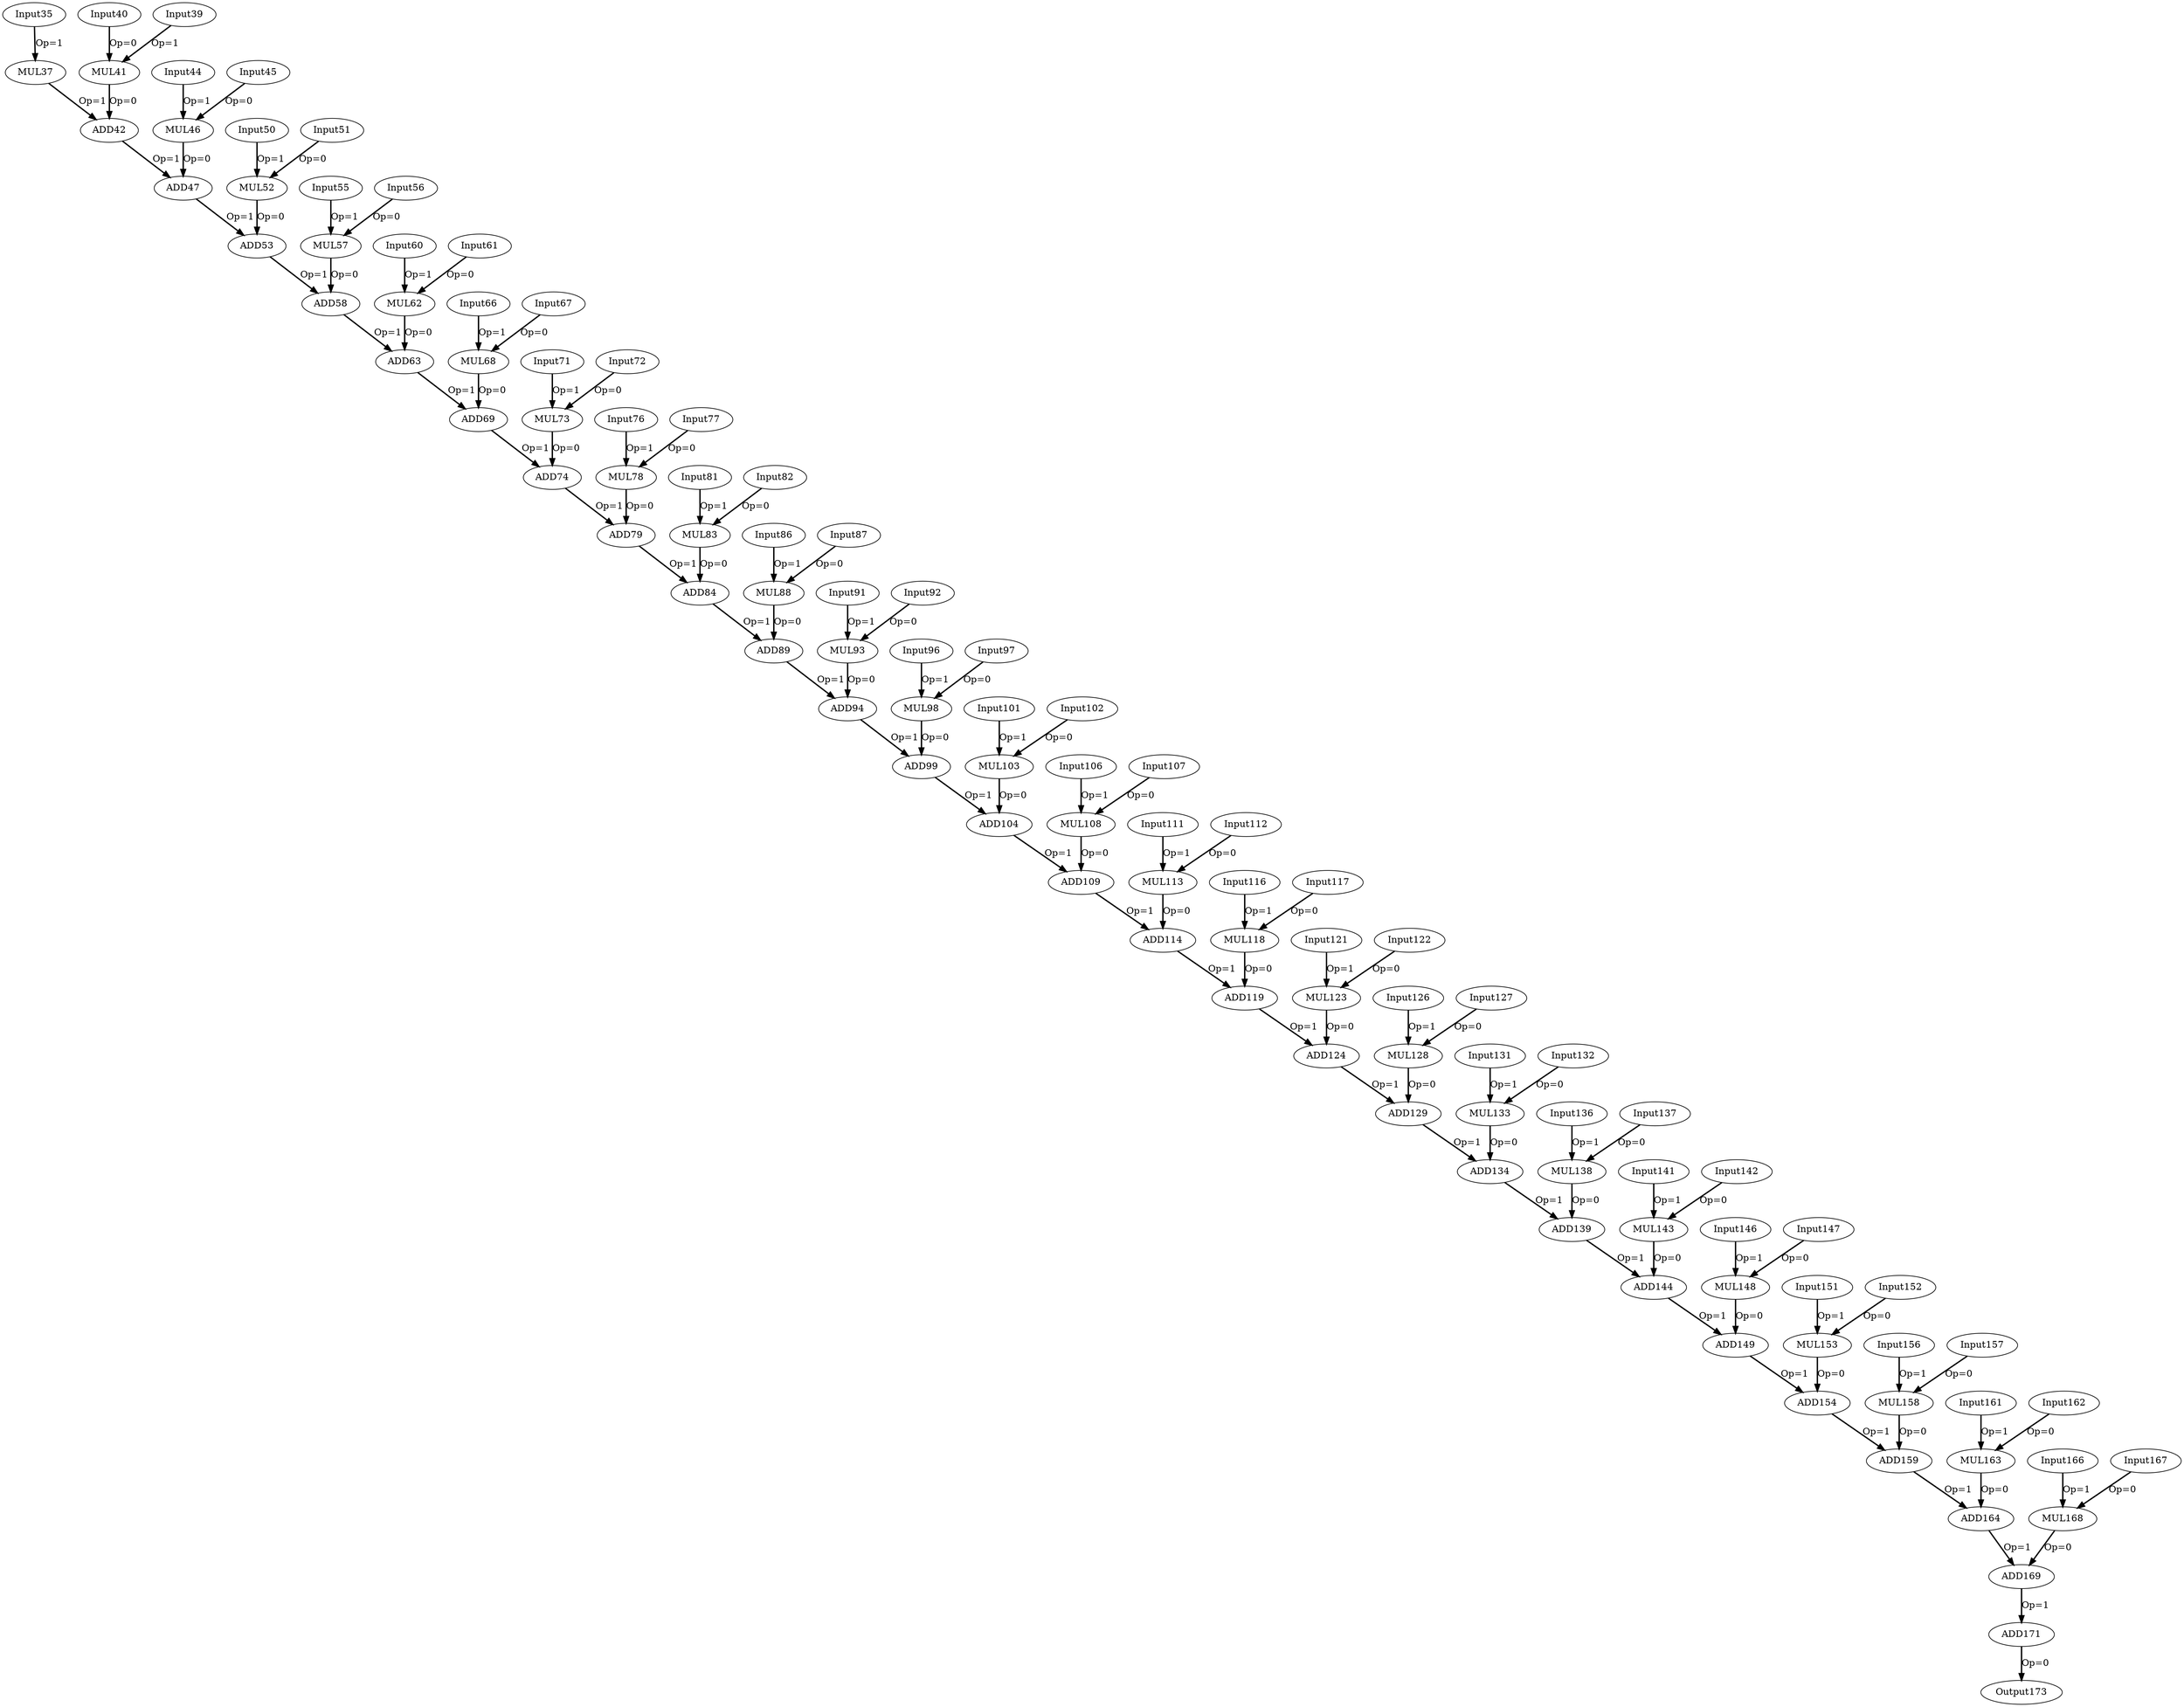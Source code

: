 Digraph G {
Input35[opcode=Input, ref_name="input", size="8032", offset="0, 0", pattern="12, 222, 36, 3"];
MUL37[opcode=MUL];
Input39[opcode=Input, ref_name="input", size="8032", offset="0, 4", pattern="12, 222, 36, 3"];
Input40[opcode=Input, ref_name="weights", size="8", offset="0, 4", pattern="0, 222, 0, 3"];
MUL41[opcode=MUL];
ADD42[opcode=ADD];
Input44[opcode=Input, ref_name="input", size="8032", offset="0, 8", pattern="12, 222, 36, 3"];
Input45[opcode=Input, ref_name="weights", size="8", offset="0, 0", pattern="0, 222, 0, 3"];
MUL46[opcode=MUL];
ADD47[opcode=ADD];
Input50[opcode=Input, ref_name="input", size="8032", offset="0, 12", pattern="12, 222, 36, 3"];
Input51[opcode=Input, ref_name="weights", size="8", offset="0, 4", pattern="0, 222, 0, 3"];
MUL52[opcode=MUL];
ADD53[opcode=ADD];
Input55[opcode=Input, ref_name="input", size="8032", offset="0, 16", pattern="12, 222, 36, 3"];
Input56[opcode=Input, ref_name="weights", size="8", offset="0, 0", pattern="0, 222, 0, 3"];
MUL57[opcode=MUL];
ADD58[opcode=ADD];
Input60[opcode=Input, ref_name="input", size="8032", offset="0, 20", pattern="12, 222, 36, 3"];
Input61[opcode=Input, ref_name="weights", size="8", offset="0, 4", pattern="0, 222, 0, 3"];
MUL62[opcode=MUL];
ADD63[opcode=ADD];
Input66[opcode=Input, ref_name="input", size="8032", offset="0, 24", pattern="12, 222, 36, 3"];
Input67[opcode=Input, ref_name="weights", size="8", offset="0, 0", pattern="0, 222, 0, 3"];
MUL68[opcode=MUL];
ADD69[opcode=ADD];
Input71[opcode=Input, ref_name="input", size="8032", offset="0, 28", pattern="12, 222, 36, 3"];
Input72[opcode=Input, ref_name="weights", size="8", offset="0, 4", pattern="0, 222, 0, 3"];
MUL73[opcode=MUL];
ADD74[opcode=ADD];
Input76[opcode=Input, ref_name="input", size="8032", offset="0, 32", pattern="12, 222, 36, 3"];
Input77[opcode=Input, ref_name="weights", size="8", offset="0, 0", pattern="0, 222, 0, 3"];
MUL78[opcode=MUL];
ADD79[opcode=ADD];
Input81[opcode=Input, ref_name="input", size="8032", offset="0, 2688", pattern="12, 222, 36, 3"];
Input82[opcode=Input, ref_name="weights", size="8", offset="0, 4", pattern="0, 222, 0, 3"];
MUL83[opcode=MUL];
ADD84[opcode=ADD];
Input86[opcode=Input, ref_name="input", size="8032", offset="0, 2692", pattern="12, 222, 36, 3"];
Input87[opcode=Input, ref_name="weights", size="8", offset="0, 0", pattern="0, 222, 0, 3"];
MUL88[opcode=MUL];
ADD89[opcode=ADD];
Input91[opcode=Input, ref_name="input", size="8032", offset="0, 2696", pattern="12, 222, 36, 3"];
Input92[opcode=Input, ref_name="weights", size="8", offset="0, 4", pattern="0, 222, 0, 3"];
MUL93[opcode=MUL];
ADD94[opcode=ADD];
Input96[opcode=Input, ref_name="input", size="8032", offset="0, 2700", pattern="12, 222, 36, 3"];
Input97[opcode=Input, ref_name="weights", size="8", offset="0, 0", pattern="0, 222, 0, 3"];
MUL98[opcode=MUL];
ADD99[opcode=ADD];
Input101[opcode=Input, ref_name="input", size="8032", offset="0, 2704", pattern="12, 222, 36, 3"];
Input102[opcode=Input, ref_name="weights", size="8", offset="0, 4", pattern="0, 222, 0, 3"];
MUL103[opcode=MUL];
ADD104[opcode=ADD];
Input106[opcode=Input, ref_name="input", size="8032", offset="0, 2708", pattern="12, 222, 36, 3"];
Input107[opcode=Input, ref_name="weights", size="8", offset="0, 0", pattern="0, 222, 0, 3"];
MUL108[opcode=MUL];
ADD109[opcode=ADD];
Input111[opcode=Input, ref_name="input", size="8032", offset="0, 2712", pattern="12, 222, 36, 3"];
Input112[opcode=Input, ref_name="weights", size="8", offset="0, 4", pattern="0, 222, 0, 3"];
MUL113[opcode=MUL];
ADD114[opcode=ADD];
Input116[opcode=Input, ref_name="input", size="8032", offset="0, 2716", pattern="12, 222, 36, 3"];
Input117[opcode=Input, ref_name="weights", size="8", offset="0, 0", pattern="0, 222, 0, 3"];
MUL118[opcode=MUL];
ADD119[opcode=ADD];
Input121[opcode=Input, ref_name="input", size="8032", offset="0, 2720", pattern="12, 222, 36, 3"];
Input122[opcode=Input, ref_name="weights", size="8", offset="0, 4", pattern="0, 222, 0, 3"];
MUL123[opcode=MUL];
ADD124[opcode=ADD];
Input126[opcode=Input, ref_name="input", size="8032", offset="0, 5376", pattern="12, 222, 36, 3"];
Input127[opcode=Input, ref_name="weights", size="8", offset="0, 0", pattern="0, 222, 0, 3"];
MUL128[opcode=MUL];
ADD129[opcode=ADD];
Input131[opcode=Input, ref_name="input", size="8032", offset="0, 5380", pattern="12, 222, 36, 3"];
Input132[opcode=Input, ref_name="weights", size="8", offset="0, 4", pattern="0, 222, 0, 3"];
MUL133[opcode=MUL];
ADD134[opcode=ADD];
Input136[opcode=Input, ref_name="input", size="8032", offset="0, 5384", pattern="12, 222, 36, 3"];
Input137[opcode=Input, ref_name="weights", size="8", offset="0, 0", pattern="0, 222, 0, 3"];
MUL138[opcode=MUL];
ADD139[opcode=ADD];
Input141[opcode=Input, ref_name="input", size="8032", offset="0, 5388", pattern="12, 222, 36, 3"];
Input142[opcode=Input, ref_name="weights", size="8", offset="0, 4", pattern="0, 222, 0, 3"];
MUL143[opcode=MUL];
ADD144[opcode=ADD];
Input146[opcode=Input, ref_name="input", size="8032", offset="0, 5392", pattern="12, 222, 36, 3"];
Input147[opcode=Input, ref_name="weights", size="8", offset="0, 0", pattern="0, 222, 0, 3"];
MUL148[opcode=MUL];
ADD149[opcode=ADD];
Input151[opcode=Input, ref_name="input", size="8032", offset="0, 5396", pattern="12, 222, 36, 3"];
Input152[opcode=Input, ref_name="weights", size="8", offset="0, 4", pattern="0, 222, 0, 3"];
MUL153[opcode=MUL];
ADD154[opcode=ADD];
Input156[opcode=Input, ref_name="input", size="8032", offset="0, 5400", pattern="12, 222, 36, 3"];
Input157[opcode=Input, ref_name="weights", size="8", offset="0, 0", pattern="0, 222, 0, 3"];
MUL158[opcode=MUL];
ADD159[opcode=ADD];
Input161[opcode=Input, ref_name="input", size="8032", offset="0, 5404", pattern="12, 222, 36, 3"];
Input162[opcode=Input, ref_name="weights", size="8", offset="0, 4", pattern="0, 222, 0, 3"];
MUL163[opcode=MUL];
ADD164[opcode=ADD];
Input166[opcode=Input, ref_name="input", size="8032", offset="0, 5408", pattern="12, 222, 36, 3"];
Input167[opcode=Input, ref_name="weights", size="8", offset="0, 0", pattern="0, 222, 0, 3"];
MUL168[opcode=MUL];
ADD169[opcode=ADD];
ADD171[opcode=ADD];
Output173[opcode=Output, ref_name="output", size="85248", offset="0, 0", pattern="128, 222, 128, 3"];
Input35 -> MUL37[operand = 1 ,color = black, style = bold, label = "Op=1"];
MUL37 -> ADD42[operand = 1 ,color = black, style = bold, label = "Op=1"];
Input39 -> MUL41[operand = 1 ,color = black, style = bold, label = "Op=1"];
Input40 -> MUL41[operand = 0 ,color = black, style = bold, label = "Op=0"];
MUL41 -> ADD42[operand = 0 ,color = black, style = bold, label = "Op=0"];
ADD42 -> ADD47[operand = 1 ,color = black, style = bold, label = "Op=1"];
Input44 -> MUL46[operand = 1 ,color = black, style = bold, label = "Op=1"];
Input45 -> MUL46[operand = 0 ,color = black, style = bold, label = "Op=0"];
MUL46 -> ADD47[operand = 0 ,color = black, style = bold, label = "Op=0"];
ADD47 -> ADD53[operand = 1 ,color = black, style = bold, label = "Op=1"];
Input50 -> MUL52[operand = 1 ,color = black, style = bold, label = "Op=1"];
Input51 -> MUL52[operand = 0 ,color = black, style = bold, label = "Op=0"];
MUL52 -> ADD53[operand = 0 ,color = black, style = bold, label = "Op=0"];
ADD53 -> ADD58[operand = 1 ,color = black, style = bold, label = "Op=1"];
Input55 -> MUL57[operand = 1 ,color = black, style = bold, label = "Op=1"];
Input56 -> MUL57[operand = 0 ,color = black, style = bold, label = "Op=0"];
MUL57 -> ADD58[operand = 0 ,color = black, style = bold, label = "Op=0"];
ADD58 -> ADD63[operand = 1 ,color = black, style = bold, label = "Op=1"];
Input60 -> MUL62[operand = 1 ,color = black, style = bold, label = "Op=1"];
Input61 -> MUL62[operand = 0 ,color = black, style = bold, label = "Op=0"];
MUL62 -> ADD63[operand = 0 ,color = black, style = bold, label = "Op=0"];
ADD63 -> ADD69[operand = 1 ,color = black, style = bold, label = "Op=1"];
Input66 -> MUL68[operand = 1 ,color = black, style = bold, label = "Op=1"];
Input67 -> MUL68[operand = 0 ,color = black, style = bold, label = "Op=0"];
MUL68 -> ADD69[operand = 0 ,color = black, style = bold, label = "Op=0"];
ADD69 -> ADD74[operand = 1 ,color = black, style = bold, label = "Op=1"];
Input71 -> MUL73[operand = 1 ,color = black, style = bold, label = "Op=1"];
Input72 -> MUL73[operand = 0 ,color = black, style = bold, label = "Op=0"];
MUL73 -> ADD74[operand = 0 ,color = black, style = bold, label = "Op=0"];
ADD74 -> ADD79[operand = 1 ,color = black, style = bold, label = "Op=1"];
Input76 -> MUL78[operand = 1 ,color = black, style = bold, label = "Op=1"];
Input77 -> MUL78[operand = 0 ,color = black, style = bold, label = "Op=0"];
MUL78 -> ADD79[operand = 0 ,color = black, style = bold, label = "Op=0"];
ADD79 -> ADD84[operand = 1 ,color = black, style = bold, label = "Op=1"];
Input81 -> MUL83[operand = 1 ,color = black, style = bold, label = "Op=1"];
Input82 -> MUL83[operand = 0 ,color = black, style = bold, label = "Op=0"];
MUL83 -> ADD84[operand = 0 ,color = black, style = bold, label = "Op=0"];
ADD84 -> ADD89[operand = 1 ,color = black, style = bold, label = "Op=1"];
Input86 -> MUL88[operand = 1 ,color = black, style = bold, label = "Op=1"];
Input87 -> MUL88[operand = 0 ,color = black, style = bold, label = "Op=0"];
MUL88 -> ADD89[operand = 0 ,color = black, style = bold, label = "Op=0"];
ADD89 -> ADD94[operand = 1 ,color = black, style = bold, label = "Op=1"];
Input91 -> MUL93[operand = 1 ,color = black, style = bold, label = "Op=1"];
Input92 -> MUL93[operand = 0 ,color = black, style = bold, label = "Op=0"];
MUL93 -> ADD94[operand = 0 ,color = black, style = bold, label = "Op=0"];
ADD94 -> ADD99[operand = 1 ,color = black, style = bold, label = "Op=1"];
Input96 -> MUL98[operand = 1 ,color = black, style = bold, label = "Op=1"];
Input97 -> MUL98[operand = 0 ,color = black, style = bold, label = "Op=0"];
MUL98 -> ADD99[operand = 0 ,color = black, style = bold, label = "Op=0"];
ADD99 -> ADD104[operand = 1 ,color = black, style = bold, label = "Op=1"];
Input101 -> MUL103[operand = 1 ,color = black, style = bold, label = "Op=1"];
Input102 -> MUL103[operand = 0 ,color = black, style = bold, label = "Op=0"];
MUL103 -> ADD104[operand = 0 ,color = black, style = bold, label = "Op=0"];
ADD104 -> ADD109[operand = 1 ,color = black, style = bold, label = "Op=1"];
Input106 -> MUL108[operand = 1 ,color = black, style = bold, label = "Op=1"];
Input107 -> MUL108[operand = 0 ,color = black, style = bold, label = "Op=0"];
MUL108 -> ADD109[operand = 0 ,color = black, style = bold, label = "Op=0"];
ADD109 -> ADD114[operand = 1 ,color = black, style = bold, label = "Op=1"];
Input111 -> MUL113[operand = 1 ,color = black, style = bold, label = "Op=1"];
Input112 -> MUL113[operand = 0 ,color = black, style = bold, label = "Op=0"];
MUL113 -> ADD114[operand = 0 ,color = black, style = bold, label = "Op=0"];
ADD114 -> ADD119[operand = 1 ,color = black, style = bold, label = "Op=1"];
Input116 -> MUL118[operand = 1 ,color = black, style = bold, label = "Op=1"];
Input117 -> MUL118[operand = 0 ,color = black, style = bold, label = "Op=0"];
MUL118 -> ADD119[operand = 0 ,color = black, style = bold, label = "Op=0"];
ADD119 -> ADD124[operand = 1 ,color = black, style = bold, label = "Op=1"];
Input121 -> MUL123[operand = 1 ,color = black, style = bold, label = "Op=1"];
Input122 -> MUL123[operand = 0 ,color = black, style = bold, label = "Op=0"];
MUL123 -> ADD124[operand = 0 ,color = black, style = bold, label = "Op=0"];
ADD124 -> ADD129[operand = 1 ,color = black, style = bold, label = "Op=1"];
Input126 -> MUL128[operand = 1 ,color = black, style = bold, label = "Op=1"];
Input127 -> MUL128[operand = 0 ,color = black, style = bold, label = "Op=0"];
MUL128 -> ADD129[operand = 0 ,color = black, style = bold, label = "Op=0"];
ADD129 -> ADD134[operand = 1 ,color = black, style = bold, label = "Op=1"];
Input131 -> MUL133[operand = 1 ,color = black, style = bold, label = "Op=1"];
Input132 -> MUL133[operand = 0 ,color = black, style = bold, label = "Op=0"];
MUL133 -> ADD134[operand = 0 ,color = black, style = bold, label = "Op=0"];
ADD134 -> ADD139[operand = 1 ,color = black, style = bold, label = "Op=1"];
Input136 -> MUL138[operand = 1 ,color = black, style = bold, label = "Op=1"];
Input137 -> MUL138[operand = 0 ,color = black, style = bold, label = "Op=0"];
MUL138 -> ADD139[operand = 0 ,color = black, style = bold, label = "Op=0"];
ADD139 -> ADD144[operand = 1 ,color = black, style = bold, label = "Op=1"];
Input141 -> MUL143[operand = 1 ,color = black, style = bold, label = "Op=1"];
Input142 -> MUL143[operand = 0 ,color = black, style = bold, label = "Op=0"];
MUL143 -> ADD144[operand = 0 ,color = black, style = bold, label = "Op=0"];
ADD144 -> ADD149[operand = 1 ,color = black, style = bold, label = "Op=1"];
Input146 -> MUL148[operand = 1 ,color = black, style = bold, label = "Op=1"];
Input147 -> MUL148[operand = 0 ,color = black, style = bold, label = "Op=0"];
MUL148 -> ADD149[operand = 0 ,color = black, style = bold, label = "Op=0"];
ADD149 -> ADD154[operand = 1 ,color = black, style = bold, label = "Op=1"];
Input151 -> MUL153[operand = 1 ,color = black, style = bold, label = "Op=1"];
Input152 -> MUL153[operand = 0 ,color = black, style = bold, label = "Op=0"];
MUL153 -> ADD154[operand = 0 ,color = black, style = bold, label = "Op=0"];
ADD154 -> ADD159[operand = 1 ,color = black, style = bold, label = "Op=1"];
Input156 -> MUL158[operand = 1 ,color = black, style = bold, label = "Op=1"];
Input157 -> MUL158[operand = 0 ,color = black, style = bold, label = "Op=0"];
MUL158 -> ADD159[operand = 0 ,color = black, style = bold, label = "Op=0"];
ADD159 -> ADD164[operand = 1 ,color = black, style = bold, label = "Op=1"];
Input161 -> MUL163[operand = 1 ,color = black, style = bold, label = "Op=1"];
Input162 -> MUL163[operand = 0 ,color = black, style = bold, label = "Op=0"];
MUL163 -> ADD164[operand = 0 ,color = black, style = bold, label = "Op=0"];
ADD164 -> ADD169[operand = 1 ,color = black, style = bold, label = "Op=1"];
Input166 -> MUL168[operand = 1 ,color = black, style = bold, label = "Op=1"];
Input167 -> MUL168[operand = 0 ,color = black, style = bold, label = "Op=0"];
MUL168 -> ADD169[operand = 0 ,color = black, style = bold, label = "Op=0"];
ADD169 -> ADD171[operand = 1 ,color = black, style = bold, label = "Op=1"];
ADD171 -> Output173[operand = 0 ,color = black, style = bold, label = "Op=0"];
}
